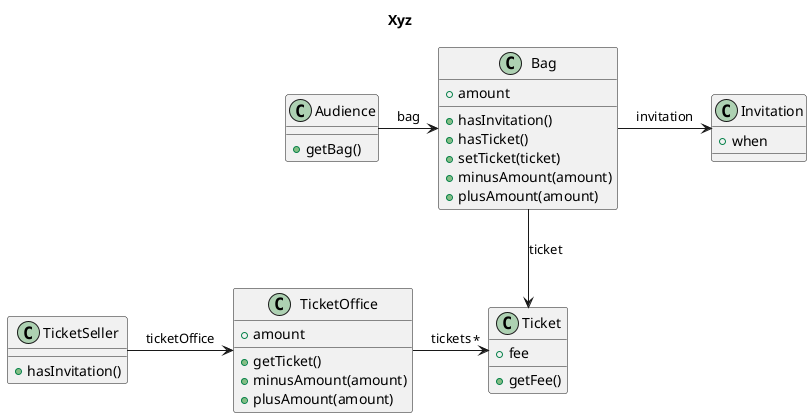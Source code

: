 @startuml

title Xyz

class Audience {
+ getBag()
}

class Bag {
+ amount
+ hasInvitation()
+ hasTicket()
+ setTicket(ticket)
+ minusAmount(amount)
+ plusAmount(amount)
}

class Invitation {
+ when
}

class Ticket {
+ fee
+ getFee()
}

class TicketSeller {
+ hasInvitation()
}

class TicketOffice {
+ amount
+ getTicket()
+ minusAmount(amount)
+ plusAmount(amount)
}

Audience -right-> Bag :bag
Bag -right-> Invitation : invitation 
Bag --> Ticket : ticket
TicketSeller -right-> TicketOffice : ticketOffice
TicketOffice -right-> "*" Ticket : tickets

@enduml
